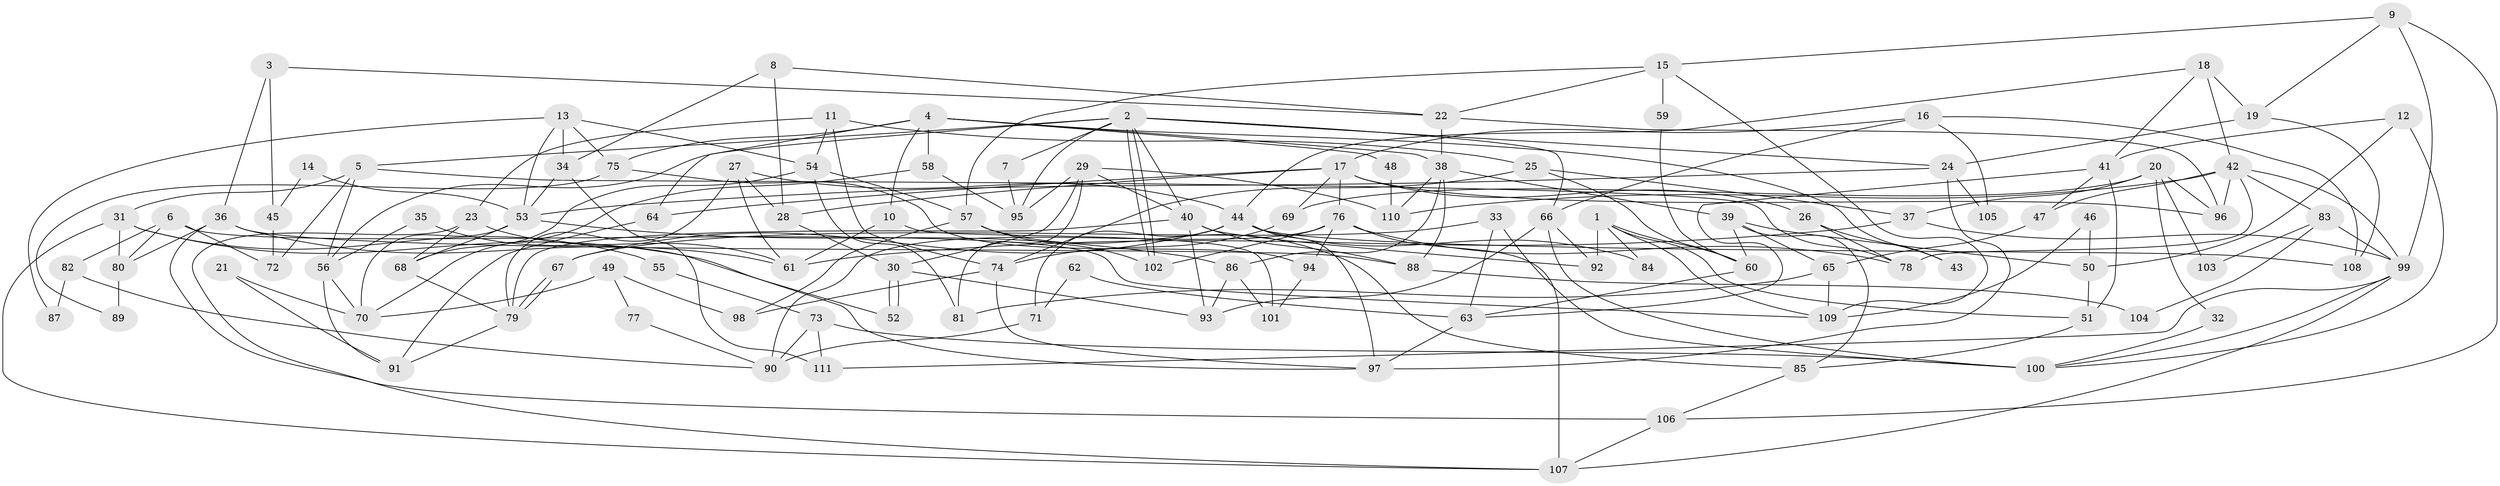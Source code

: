 // coarse degree distribution, {6: 0.11688311688311688, 2: 0.16883116883116883, 4: 0.18181818181818182, 5: 0.22077922077922077, 3: 0.22077922077922077, 7: 0.05194805194805195, 10: 0.012987012987012988, 14: 0.012987012987012988, 12: 0.012987012987012988}
// Generated by graph-tools (version 1.1) at 2025/52/03/04/25 21:52:20]
// undirected, 111 vertices, 222 edges
graph export_dot {
graph [start="1"]
  node [color=gray90,style=filled];
  1;
  2;
  3;
  4;
  5;
  6;
  7;
  8;
  9;
  10;
  11;
  12;
  13;
  14;
  15;
  16;
  17;
  18;
  19;
  20;
  21;
  22;
  23;
  24;
  25;
  26;
  27;
  28;
  29;
  30;
  31;
  32;
  33;
  34;
  35;
  36;
  37;
  38;
  39;
  40;
  41;
  42;
  43;
  44;
  45;
  46;
  47;
  48;
  49;
  50;
  51;
  52;
  53;
  54;
  55;
  56;
  57;
  58;
  59;
  60;
  61;
  62;
  63;
  64;
  65;
  66;
  67;
  68;
  69;
  70;
  71;
  72;
  73;
  74;
  75;
  76;
  77;
  78;
  79;
  80;
  81;
  82;
  83;
  84;
  85;
  86;
  87;
  88;
  89;
  90;
  91;
  92;
  93;
  94;
  95;
  96;
  97;
  98;
  99;
  100;
  101;
  102;
  103;
  104;
  105;
  106;
  107;
  108;
  109;
  110;
  111;
  1 -- 51;
  1 -- 92;
  1 -- 60;
  1 -- 84;
  1 -- 109;
  2 -- 102;
  2 -- 102;
  2 -- 40;
  2 -- 5;
  2 -- 7;
  2 -- 24;
  2 -- 56;
  2 -- 66;
  2 -- 95;
  3 -- 36;
  3 -- 22;
  3 -- 45;
  4 -- 38;
  4 -- 64;
  4 -- 10;
  4 -- 43;
  4 -- 48;
  4 -- 58;
  4 -- 75;
  5 -- 56;
  5 -- 31;
  5 -- 72;
  5 -- 78;
  6 -- 80;
  6 -- 109;
  6 -- 72;
  6 -- 82;
  7 -- 95;
  8 -- 22;
  8 -- 34;
  8 -- 28;
  9 -- 99;
  9 -- 106;
  9 -- 15;
  9 -- 19;
  10 -- 61;
  10 -- 101;
  11 -- 23;
  11 -- 74;
  11 -- 25;
  11 -- 54;
  12 -- 100;
  12 -- 50;
  12 -- 41;
  13 -- 54;
  13 -- 53;
  13 -- 34;
  13 -- 75;
  13 -- 87;
  14 -- 45;
  14 -- 53;
  15 -- 109;
  15 -- 22;
  15 -- 57;
  15 -- 59;
  16 -- 17;
  16 -- 108;
  16 -- 66;
  16 -- 105;
  17 -- 96;
  17 -- 28;
  17 -- 26;
  17 -- 64;
  17 -- 69;
  17 -- 76;
  18 -- 44;
  18 -- 19;
  18 -- 41;
  18 -- 42;
  19 -- 24;
  19 -- 108;
  20 -- 37;
  20 -- 96;
  20 -- 32;
  20 -- 69;
  20 -- 103;
  21 -- 70;
  21 -- 91;
  22 -- 38;
  22 -- 96;
  23 -- 68;
  23 -- 61;
  23 -- 107;
  24 -- 53;
  24 -- 97;
  24 -- 105;
  25 -- 74;
  25 -- 37;
  25 -- 60;
  26 -- 78;
  26 -- 43;
  27 -- 28;
  27 -- 61;
  27 -- 44;
  27 -- 79;
  28 -- 30;
  29 -- 30;
  29 -- 110;
  29 -- 40;
  29 -- 81;
  29 -- 95;
  30 -- 52;
  30 -- 52;
  30 -- 93;
  31 -- 107;
  31 -- 52;
  31 -- 55;
  31 -- 80;
  32 -- 100;
  33 -- 63;
  33 -- 67;
  33 -- 100;
  34 -- 53;
  34 -- 111;
  35 -- 97;
  35 -- 56;
  36 -- 88;
  36 -- 106;
  36 -- 61;
  36 -- 80;
  37 -- 99;
  37 -- 61;
  38 -- 86;
  38 -- 39;
  38 -- 88;
  38 -- 110;
  39 -- 65;
  39 -- 60;
  39 -- 50;
  39 -- 85;
  40 -- 79;
  40 -- 88;
  40 -- 92;
  40 -- 93;
  41 -- 47;
  41 -- 51;
  41 -- 63;
  42 -- 99;
  42 -- 47;
  42 -- 78;
  42 -- 83;
  42 -- 96;
  42 -- 110;
  44 -- 97;
  44 -- 67;
  44 -- 71;
  44 -- 84;
  44 -- 108;
  45 -- 72;
  46 -- 50;
  46 -- 109;
  47 -- 65;
  48 -- 110;
  49 -- 70;
  49 -- 98;
  49 -- 77;
  50 -- 51;
  51 -- 85;
  53 -- 68;
  53 -- 86;
  53 -- 70;
  54 -- 57;
  54 -- 68;
  54 -- 81;
  55 -- 73;
  56 -- 70;
  56 -- 91;
  57 -- 102;
  57 -- 85;
  57 -- 98;
  58 -- 95;
  58 -- 70;
  59 -- 60;
  60 -- 63;
  62 -- 71;
  62 -- 63;
  63 -- 97;
  64 -- 91;
  65 -- 81;
  65 -- 109;
  66 -- 92;
  66 -- 93;
  66 -- 100;
  67 -- 79;
  67 -- 79;
  68 -- 79;
  69 -- 74;
  71 -- 90;
  73 -- 100;
  73 -- 111;
  73 -- 90;
  74 -- 97;
  74 -- 98;
  75 -- 89;
  75 -- 94;
  76 -- 78;
  76 -- 90;
  76 -- 94;
  76 -- 102;
  76 -- 107;
  77 -- 90;
  79 -- 91;
  80 -- 89;
  82 -- 90;
  82 -- 87;
  83 -- 99;
  83 -- 103;
  83 -- 104;
  85 -- 106;
  86 -- 101;
  86 -- 93;
  88 -- 104;
  94 -- 101;
  99 -- 100;
  99 -- 107;
  99 -- 111;
  106 -- 107;
}
